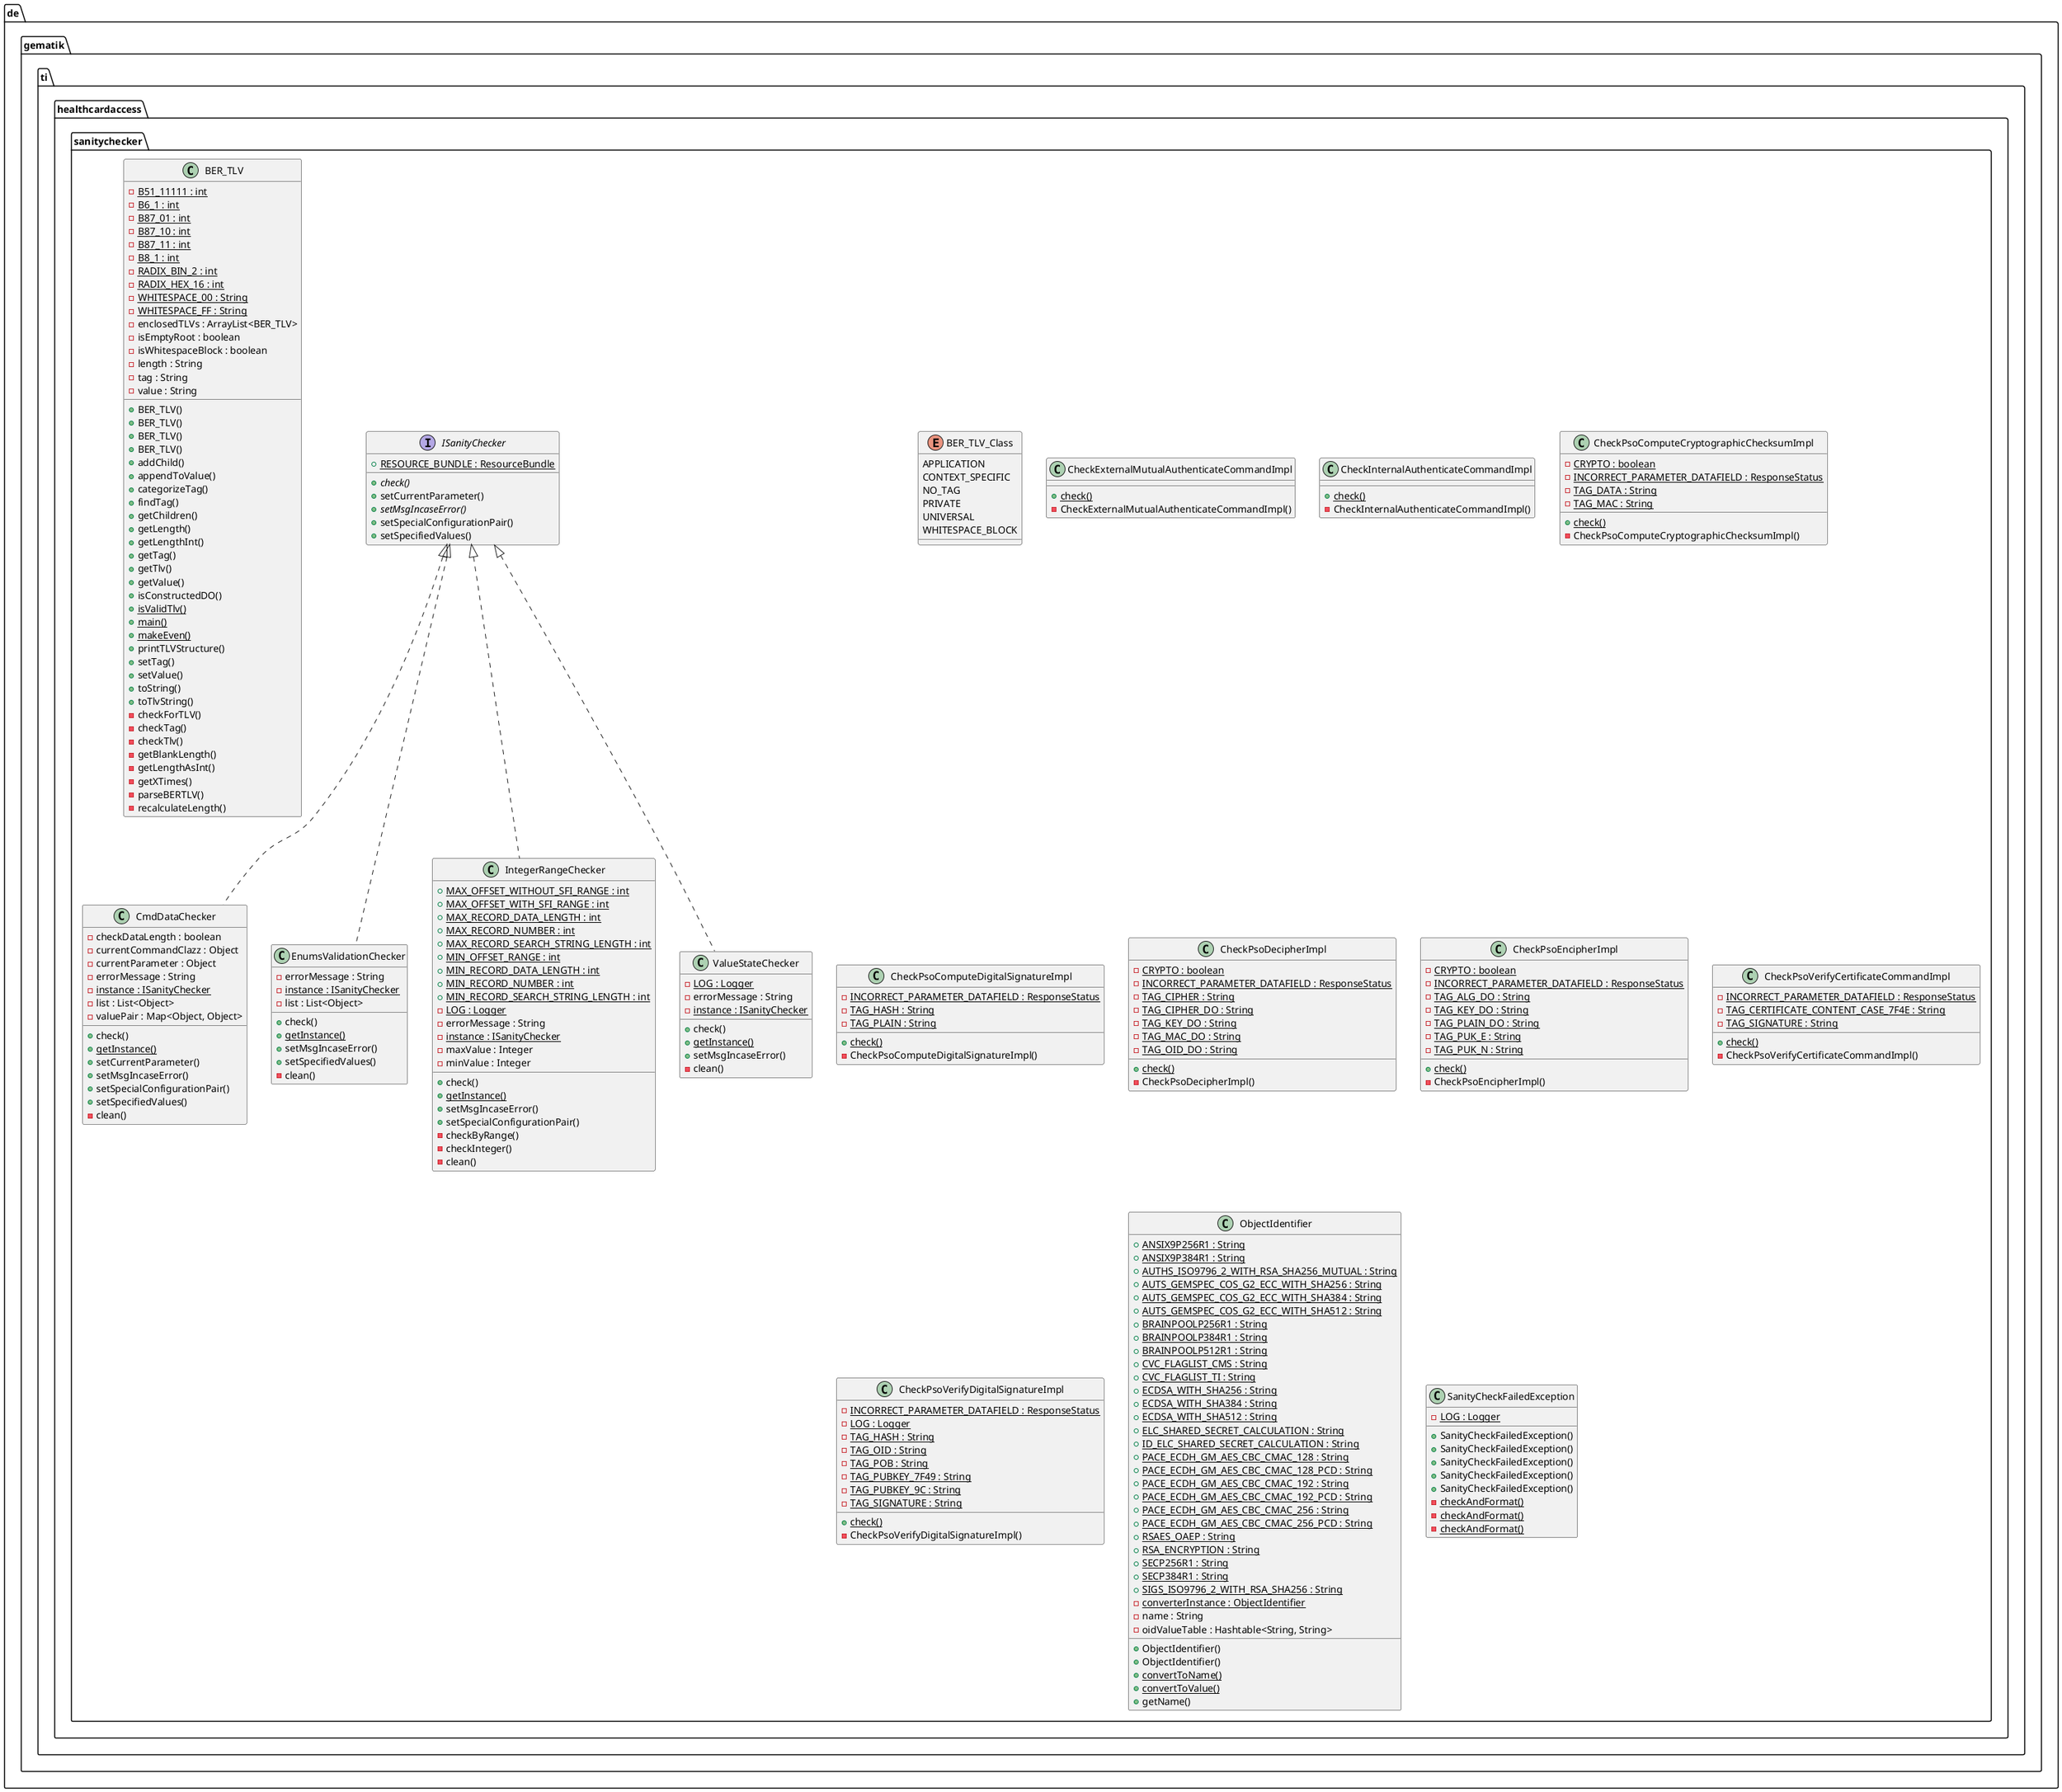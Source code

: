 @startuml



  namespace de.gematik.ti.healthcardaccess {
    namespace sanitychecker {
      class de.gematik.ti.healthcardaccess.sanitychecker.BER_TLV {
          {static} - B51_11111 : int
          {static} - B6_1 : int
          {static} - B87_01 : int
          {static} - B87_10 : int
          {static} - B87_11 : int
          {static} - B8_1 : int
          {static} - RADIX_BIN_2 : int
          {static} - RADIX_HEX_16 : int
          {static} - WHITESPACE_00 : String
          {static} - WHITESPACE_FF : String
          - enclosedTLVs : ArrayList<BER_TLV>
          - isEmptyRoot : boolean
          - isWhitespaceBlock : boolean
          - length : String
          - tag : String
          - value : String
          + BER_TLV()
          + BER_TLV()
          + BER_TLV()
          + BER_TLV()
          + addChild()
          + appendToValue()
          + categorizeTag()
          + findTag()
          + getChildren()
          + getLength()
          + getLengthInt()
          + getTag()
          + getTlv()
          + getValue()
          + isConstructedDO()
          {static} + isValidTlv()
          {static} + main()
          {static} + makeEven()
          + printTLVStructure()
          + setTag()
          + setValue()
          + toString()
          + toTlvString()
          - checkForTLV()
          - checkTag()
          - checkTlv()
          - getBlankLength()
          - getLengthAsInt()
          - getXTimes()
          - parseBERTLV()
          - recalculateLength()
      }
    }
  }
  

  namespace de.gematik.ti.healthcardaccess {
    namespace sanitychecker {
      enum BER_TLV_Class {
        APPLICATION
        CONTEXT_SPECIFIC
        NO_TAG
        PRIVATE
        UNIVERSAL
        WHITESPACE_BLOCK
      }
    }
  }
  

  namespace de.gematik.ti.healthcardaccess {
    namespace sanitychecker {
      class de.gematik.ti.healthcardaccess.sanitychecker.CheckExternalMutualAuthenticateCommandImpl {
          {static} + check()
          - CheckExternalMutualAuthenticateCommandImpl()
      }
    }
  }
  

  namespace de.gematik.ti.healthcardaccess {
    namespace sanitychecker {
      class de.gematik.ti.healthcardaccess.sanitychecker.CheckInternalAuthenticateCommandImpl {
          {static} + check()
          - CheckInternalAuthenticateCommandImpl()
      }
    }
  }
  

  namespace de.gematik.ti.healthcardaccess {
    namespace sanitychecker {
      class de.gematik.ti.healthcardaccess.sanitychecker.CheckPsoComputeCryptographicChecksumImpl {
          {static} - CRYPTO : boolean
          {static} - INCORRECT_PARAMETER_DATAFIELD : ResponseStatus
          {static} - TAG_DATA : String
          {static} - TAG_MAC : String
          {static} + check()
          - CheckPsoComputeCryptographicChecksumImpl()
      }
    }
  }
  

  namespace de.gematik.ti.healthcardaccess {
    namespace sanitychecker {
      class de.gematik.ti.healthcardaccess.sanitychecker.CheckPsoComputeDigitalSignatureImpl {
          {static} - INCORRECT_PARAMETER_DATAFIELD : ResponseStatus
          {static} - TAG_HASH : String
          {static} - TAG_PLAIN : String
          {static} + check()
          - CheckPsoComputeDigitalSignatureImpl()
      }
    }
  }
  

  namespace de.gematik.ti.healthcardaccess {
    namespace sanitychecker {
      class de.gematik.ti.healthcardaccess.sanitychecker.CheckPsoDecipherImpl {
          {static} - CRYPTO : boolean
          {static} - INCORRECT_PARAMETER_DATAFIELD : ResponseStatus
          {static} - TAG_CIPHER : String
          {static} - TAG_CIPHER_DO : String
          {static} - TAG_KEY_DO : String
          {static} - TAG_MAC_DO : String
          {static} - TAG_OID_DO : String
          {static} + check()
          - CheckPsoDecipherImpl()
      }
    }
  }
  

  namespace de.gematik.ti.healthcardaccess {
    namespace sanitychecker {
      class de.gematik.ti.healthcardaccess.sanitychecker.CheckPsoEncipherImpl {
          {static} - CRYPTO : boolean
          {static} - INCORRECT_PARAMETER_DATAFIELD : ResponseStatus
          {static} - TAG_ALG_DO : String
          {static} - TAG_KEY_DO : String
          {static} - TAG_PLAIN_DO : String
          {static} - TAG_PUK_E : String
          {static} - TAG_PUK_N : String
          {static} + check()
          - CheckPsoEncipherImpl()
      }
    }
  }
  

  namespace de.gematik.ti.healthcardaccess {
    namespace sanitychecker {
      class de.gematik.ti.healthcardaccess.sanitychecker.CheckPsoVerifyCertificateCommandImpl {
          {static} - INCORRECT_PARAMETER_DATAFIELD : ResponseStatus
          {static} - TAG_CERTIFICATE_CONTENT_CASE_7F4E : String
          {static} - TAG_SIGNATURE : String
          {static} + check()
          - CheckPsoVerifyCertificateCommandImpl()
      }
    }
  }
  

  namespace de.gematik.ti.healthcardaccess {
    namespace sanitychecker {
      class de.gematik.ti.healthcardaccess.sanitychecker.CheckPsoVerifyDigitalSignatureImpl {
          {static} - INCORRECT_PARAMETER_DATAFIELD : ResponseStatus
          {static} - LOG : Logger
          {static} - TAG_HASH : String
          {static} - TAG_OID : String
          {static} - TAG_POB : String
          {static} - TAG_PUBKEY_7F49 : String
          {static} - TAG_PUBKEY_9C : String
          {static} - TAG_SIGNATURE : String
          {static} + check()
          - CheckPsoVerifyDigitalSignatureImpl()
      }
    }
  }
  

  namespace de.gematik.ti.healthcardaccess {
    namespace sanitychecker {
      class de.gematik.ti.healthcardaccess.sanitychecker.CmdDataChecker {
          - checkDataLength : boolean
          - currentCommandClazz : Object
          - currentParameter : Object
          - errorMessage : String
          {static} - instance : ISanityChecker
          - list : List<Object>
          - valuePair : Map<Object, Object>
          + check()
          {static} + getInstance()
          + setCurrentParameter()
          + setMsgIncaseError()
          + setSpecialConfigurationPair()
          + setSpecifiedValues()
          - clean()
      }
    }
  }
  

  namespace de.gematik.ti.healthcardaccess {
    namespace sanitychecker {
      class de.gematik.ti.healthcardaccess.sanitychecker.EnumsValidationChecker {
          - errorMessage : String
          {static} - instance : ISanityChecker
          - list : List<Object>
          + check()
          {static} + getInstance()
          + setMsgIncaseError()
          + setSpecifiedValues()
          - clean()
      }
    }
  }
  

  namespace de.gematik.ti.healthcardaccess {
    namespace sanitychecker {
      interface de.gematik.ti.healthcardaccess.sanitychecker.ISanityChecker {
          {static} + RESOURCE_BUNDLE : ResourceBundle
          {abstract} + check()
          + setCurrentParameter()
          {abstract} + setMsgIncaseError()
          + setSpecialConfigurationPair()
          + setSpecifiedValues()
      }
    }
  }
  

  namespace de.gematik.ti.healthcardaccess {
    namespace sanitychecker {
      class de.gematik.ti.healthcardaccess.sanitychecker.IntegerRangeChecker {
          {static} + MAX_OFFSET_WITHOUT_SFI_RANGE : int
          {static} + MAX_OFFSET_WITH_SFI_RANGE : int
          {static} + MAX_RECORD_DATA_LENGTH : int
          {static} + MAX_RECORD_NUMBER : int
          {static} + MAX_RECORD_SEARCH_STRING_LENGTH : int
          {static} + MIN_OFFSET_RANGE : int
          {static} + MIN_RECORD_DATA_LENGTH : int
          {static} + MIN_RECORD_NUMBER : int
          {static} + MIN_RECORD_SEARCH_STRING_LENGTH : int
          {static} - LOG : Logger
          - errorMessage : String
          {static} - instance : ISanityChecker
          - maxValue : Integer
          - minValue : Integer
          + check()
          {static} + getInstance()
          + setMsgIncaseError()
          + setSpecialConfigurationPair()
          - checkByRange()
          - checkInteger()
          - clean()
      }
    }
  }
  

  namespace de.gematik.ti.healthcardaccess {
    namespace sanitychecker {
      class de.gematik.ti.healthcardaccess.sanitychecker.ObjectIdentifier {
          {static} + ANSIX9P256R1 : String
          {static} + ANSIX9P384R1 : String
          {static} + AUTHS_ISO9796_2_WITH_RSA_SHA256_MUTUAL : String
          {static} + AUTS_GEMSPEC_COS_G2_ECC_WITH_SHA256 : String
          {static} + AUTS_GEMSPEC_COS_G2_ECC_WITH_SHA384 : String
          {static} + AUTS_GEMSPEC_COS_G2_ECC_WITH_SHA512 : String
          {static} + BRAINPOOLP256R1 : String
          {static} + BRAINPOOLP384R1 : String
          {static} + BRAINPOOLP512R1 : String
          {static} + CVC_FLAGLIST_CMS : String
          {static} + CVC_FLAGLIST_TI : String
          {static} + ECDSA_WITH_SHA256 : String
          {static} + ECDSA_WITH_SHA384 : String
          {static} + ECDSA_WITH_SHA512 : String
          {static} + ELC_SHARED_SECRET_CALCULATION : String
          {static} + ID_ELC_SHARED_SECRET_CALCULATION : String
          {static} + PACE_ECDH_GM_AES_CBC_CMAC_128 : String
          {static} + PACE_ECDH_GM_AES_CBC_CMAC_128_PCD : String
          {static} + PACE_ECDH_GM_AES_CBC_CMAC_192 : String
          {static} + PACE_ECDH_GM_AES_CBC_CMAC_192_PCD : String
          {static} + PACE_ECDH_GM_AES_CBC_CMAC_256 : String
          {static} + PACE_ECDH_GM_AES_CBC_CMAC_256_PCD : String
          {static} + RSAES_OAEP : String
          {static} + RSA_ENCRYPTION : String
          {static} + SECP256R1 : String
          {static} + SECP384R1 : String
          {static} + SIGS_ISO9796_2_WITH_RSA_SHA256 : String
          {static} - converterInstance : ObjectIdentifier
          - name : String
          - oidValueTable : Hashtable<String, String>
          + ObjectIdentifier()
          + ObjectIdentifier()
          {static} + convertToName()
          {static} + convertToValue()
          + getName()
      }
    }
  }
  

  namespace de.gematik.ti.healthcardaccess {
    namespace sanitychecker {
      class de.gematik.ti.healthcardaccess.sanitychecker.SanityCheckFailedException {
          {static} - LOG : Logger
          + SanityCheckFailedException()
          + SanityCheckFailedException()
          + SanityCheckFailedException()
          + SanityCheckFailedException()
          + SanityCheckFailedException()
          {static} - checkAndFormat()
          {static} - checkAndFormat()
          {static} - checkAndFormat()
      }
    }
  }
  

  namespace de.gematik.ti.healthcardaccess {
    namespace sanitychecker {
      class de.gematik.ti.healthcardaccess.sanitychecker.ValueStateChecker {
          {static} - LOG : Logger
          - errorMessage : String
          {static} - instance : ISanityChecker
          + check()
          {static} + getInstance()
          + setMsgIncaseError()
          - clean()
      }
    }
  }
  

  de.gematik.ti.healthcardaccess.sanitychecker.BER_TLV +-down- de.gematik.ti.healthcardaccess.sanitychecker.BER_TLV.BER_TLV_Class
  de.gematik.ti.healthcardaccess.sanitychecker.CmdDataChecker .up.|> de.gematik.ti.healthcardaccess.sanitychecker.ISanityChecker
  de.gematik.ti.healthcardaccess.sanitychecker.EnumsValidationChecker .up.|> de.gematik.ti.healthcardaccess.sanitychecker.ISanityChecker
  de.gematik.ti.healthcardaccess.sanitychecker.IntegerRangeChecker .up.|> de.gematik.ti.healthcardaccess.sanitychecker.ISanityChecker
  de.gematik.ti.healthcardaccess.sanitychecker.ValueStateChecker .up.|> de.gematik.ti.healthcardaccess.sanitychecker.ISanityChecker









@enduml
